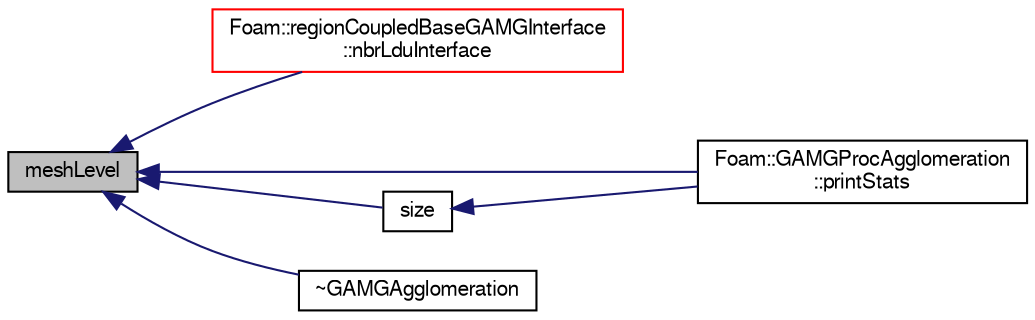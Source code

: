 digraph "meshLevel"
{
  bgcolor="transparent";
  edge [fontname="FreeSans",fontsize="10",labelfontname="FreeSans",labelfontsize="10"];
  node [fontname="FreeSans",fontsize="10",shape=record];
  rankdir="LR";
  Node1213 [label="meshLevel",height=0.2,width=0.4,color="black", fillcolor="grey75", style="filled", fontcolor="black"];
  Node1213 -> Node1214 [dir="back",color="midnightblue",fontsize="10",style="solid",fontname="FreeSans"];
  Node1214 [label="Foam::regionCoupledBaseGAMGInterface\l::nbrLduInterface",height=0.2,width=0.4,color="red",URL="$a25158.html#ac51c83d72cd488516fbb967540c7022a"];
  Node1213 -> Node1216 [dir="back",color="midnightblue",fontsize="10",style="solid",fontname="FreeSans"];
  Node1216 [label="Foam::GAMGProcAgglomeration\l::printStats",height=0.2,width=0.4,color="black",URL="$a26982.html#a4b9e2848198fe910daf3a863900c193d",tooltip="Debug: write agglomeration info. "];
  Node1213 -> Node1217 [dir="back",color="midnightblue",fontsize="10",style="solid",fontname="FreeSans"];
  Node1217 [label="size",height=0.2,width=0.4,color="black",URL="$a26970.html#a9facbf0a118d395c89884e45a5ca4e4b"];
  Node1217 -> Node1216 [dir="back",color="midnightblue",fontsize="10",style="solid",fontname="FreeSans"];
  Node1213 -> Node1218 [dir="back",color="midnightblue",fontsize="10",style="solid",fontname="FreeSans"];
  Node1218 [label="~GAMGAgglomeration",height=0.2,width=0.4,color="black",URL="$a26970.html#a2da665dfd70a0f013086409b998caaa3",tooltip="Destructor. "];
}
